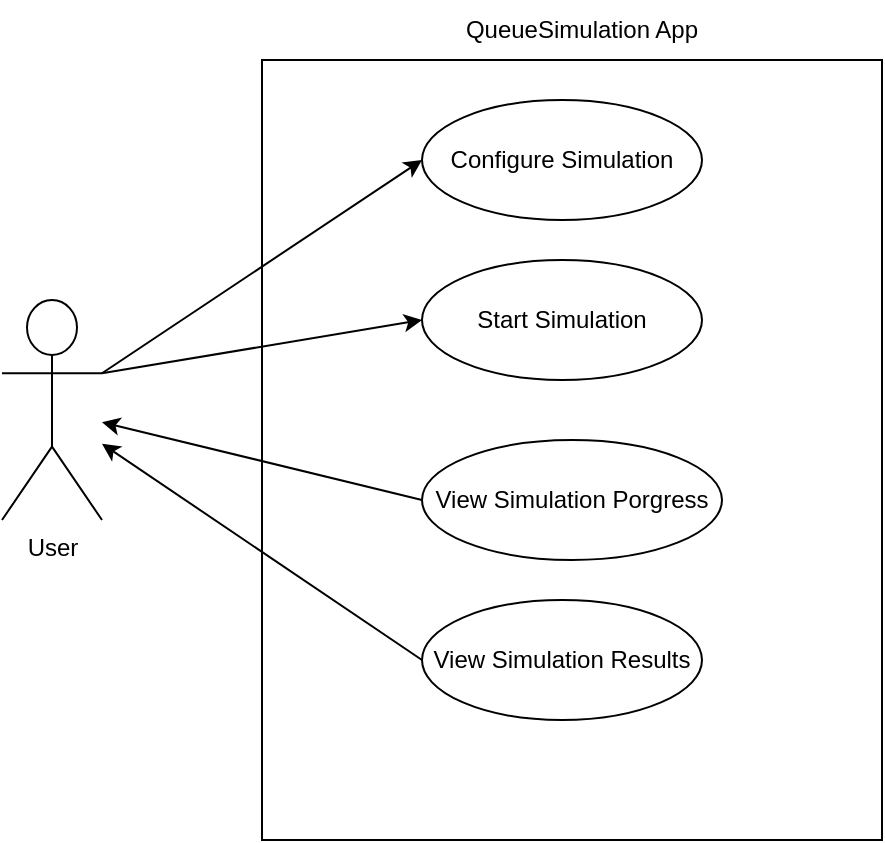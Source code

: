 <mxfile version="26.2.12">
  <diagram name="Page-1" id="QxjGI0RIdibdxk6ym9tc">
    <mxGraphModel dx="497" dy="864" grid="1" gridSize="10" guides="1" tooltips="1" connect="1" arrows="1" fold="1" page="1" pageScale="1" pageWidth="850" pageHeight="1100" math="0" shadow="0">
      <root>
        <mxCell id="0" />
        <mxCell id="1" parent="0" />
        <mxCell id="MRNEeJMvjfQCmDEyWPny-1" value="User" style="shape=umlActor;verticalLabelPosition=bottom;verticalAlign=top;html=1;outlineConnect=0;" vertex="1" parent="1">
          <mxGeometry x="150" y="220" width="50" height="110" as="geometry" />
        </mxCell>
        <mxCell id="MRNEeJMvjfQCmDEyWPny-2" value="" style="rounded=0;whiteSpace=wrap;html=1;" vertex="1" parent="1">
          <mxGeometry x="280" y="100" width="310" height="390" as="geometry" />
        </mxCell>
        <mxCell id="MRNEeJMvjfQCmDEyWPny-3" value="QueueSimulation App" style="text;html=1;align=center;verticalAlign=middle;whiteSpace=wrap;rounded=0;" vertex="1" parent="1">
          <mxGeometry x="370" y="70" width="140" height="30" as="geometry" />
        </mxCell>
        <mxCell id="MRNEeJMvjfQCmDEyWPny-4" value="Configure Simulation" style="ellipse;whiteSpace=wrap;html=1;" vertex="1" parent="1">
          <mxGeometry x="360" y="120" width="140" height="60" as="geometry" />
        </mxCell>
        <mxCell id="MRNEeJMvjfQCmDEyWPny-5" value="Start Simulation" style="ellipse;whiteSpace=wrap;html=1;" vertex="1" parent="1">
          <mxGeometry x="360" y="200" width="140" height="60" as="geometry" />
        </mxCell>
        <mxCell id="MRNEeJMvjfQCmDEyWPny-6" value="View Simulation Porgress" style="ellipse;whiteSpace=wrap;html=1;" vertex="1" parent="1">
          <mxGeometry x="360" y="290" width="150" height="60" as="geometry" />
        </mxCell>
        <mxCell id="MRNEeJMvjfQCmDEyWPny-7" value="View Simulation Results" style="ellipse;whiteSpace=wrap;html=1;" vertex="1" parent="1">
          <mxGeometry x="360" y="370" width="140" height="60" as="geometry" />
        </mxCell>
        <mxCell id="MRNEeJMvjfQCmDEyWPny-10" value="" style="endArrow=classic;html=1;rounded=0;exitX=1;exitY=0.333;exitDx=0;exitDy=0;exitPerimeter=0;entryX=0;entryY=0.5;entryDx=0;entryDy=0;" edge="1" parent="1" source="MRNEeJMvjfQCmDEyWPny-1" target="MRNEeJMvjfQCmDEyWPny-4">
          <mxGeometry width="50" height="50" relative="1" as="geometry">
            <mxPoint x="350" y="470" as="sourcePoint" />
            <mxPoint x="400" y="420" as="targetPoint" />
          </mxGeometry>
        </mxCell>
        <mxCell id="MRNEeJMvjfQCmDEyWPny-11" value="" style="endArrow=classic;html=1;rounded=0;exitX=1;exitY=0.333;exitDx=0;exitDy=0;exitPerimeter=0;entryX=0;entryY=0.5;entryDx=0;entryDy=0;" edge="1" parent="1" source="MRNEeJMvjfQCmDEyWPny-1" target="MRNEeJMvjfQCmDEyWPny-5">
          <mxGeometry width="50" height="50" relative="1" as="geometry">
            <mxPoint x="350" y="470" as="sourcePoint" />
            <mxPoint x="400" y="420" as="targetPoint" />
          </mxGeometry>
        </mxCell>
        <mxCell id="MRNEeJMvjfQCmDEyWPny-12" value="" style="endArrow=classic;html=1;rounded=0;exitX=0;exitY=0.5;exitDx=0;exitDy=0;" edge="1" parent="1" source="MRNEeJMvjfQCmDEyWPny-6" target="MRNEeJMvjfQCmDEyWPny-1">
          <mxGeometry width="50" height="50" relative="1" as="geometry">
            <mxPoint x="350" y="470" as="sourcePoint" />
            <mxPoint x="400" y="420" as="targetPoint" />
          </mxGeometry>
        </mxCell>
        <mxCell id="MRNEeJMvjfQCmDEyWPny-13" value="" style="endArrow=classic;html=1;rounded=0;exitX=0;exitY=0.5;exitDx=0;exitDy=0;" edge="1" parent="1" source="MRNEeJMvjfQCmDEyWPny-7" target="MRNEeJMvjfQCmDEyWPny-1">
          <mxGeometry width="50" height="50" relative="1" as="geometry">
            <mxPoint x="350" y="470" as="sourcePoint" />
            <mxPoint x="400" y="420" as="targetPoint" />
          </mxGeometry>
        </mxCell>
      </root>
    </mxGraphModel>
  </diagram>
</mxfile>
